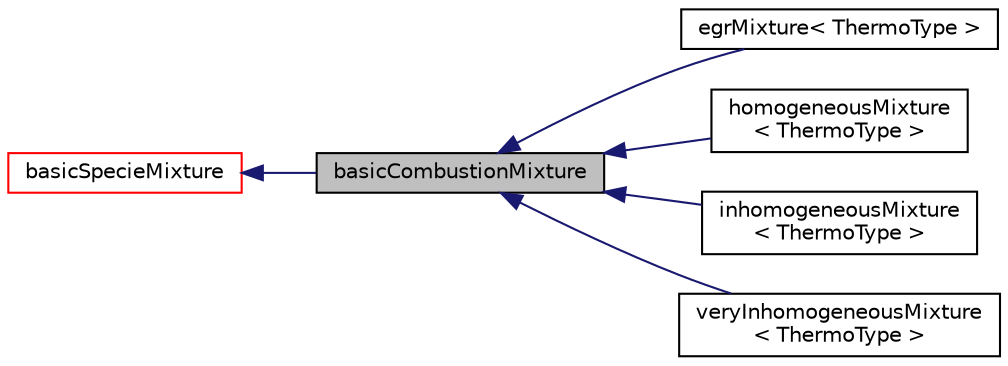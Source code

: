 digraph "basicCombustionMixture"
{
  bgcolor="transparent";
  edge [fontname="Helvetica",fontsize="10",labelfontname="Helvetica",labelfontsize="10"];
  node [fontname="Helvetica",fontsize="10",shape=record];
  rankdir="LR";
  Node1 [label="basicCombustionMixture",height=0.2,width=0.4,color="black", fillcolor="grey75", style="filled", fontcolor="black"];
  Node2 -> Node1 [dir="back",color="midnightblue",fontsize="10",style="solid",fontname="Helvetica"];
  Node2 [label="basicSpecieMixture",height=0.2,width=0.4,color="red",URL="$a00118.html",tooltip="Specialization of basicMultiComponentMixture for a mixture consisting of a number for molecular speci..."];
  Node1 -> Node3 [dir="back",color="midnightblue",fontsize="10",style="solid",fontname="Helvetica"];
  Node3 [label="egrMixture\< ThermoType \>",height=0.2,width=0.4,color="black",URL="$a00623.html",tooltip="Foam::egrMixture. "];
  Node1 -> Node4 [dir="back",color="midnightblue",fontsize="10",style="solid",fontname="Helvetica"];
  Node4 [label="homogeneousMixture\l\< ThermoType \>",height=0.2,width=0.4,color="black",URL="$a01012.html",tooltip="Foam::homogeneousMixture. "];
  Node1 -> Node5 [dir="back",color="midnightblue",fontsize="10",style="solid",fontname="Helvetica"];
  Node5 [label="inhomogeneousMixture\l\< ThermoType \>",height=0.2,width=0.4,color="black",URL="$a01096.html",tooltip="Foam::inhomogeneousMixture. "];
  Node1 -> Node6 [dir="back",color="midnightblue",fontsize="10",style="solid",fontname="Helvetica"];
  Node6 [label="veryInhomogeneousMixture\l\< ThermoType \>",height=0.2,width=0.4,color="black",URL="$a02802.html",tooltip="Foam::veryInhomogeneousMixture. "];
}
